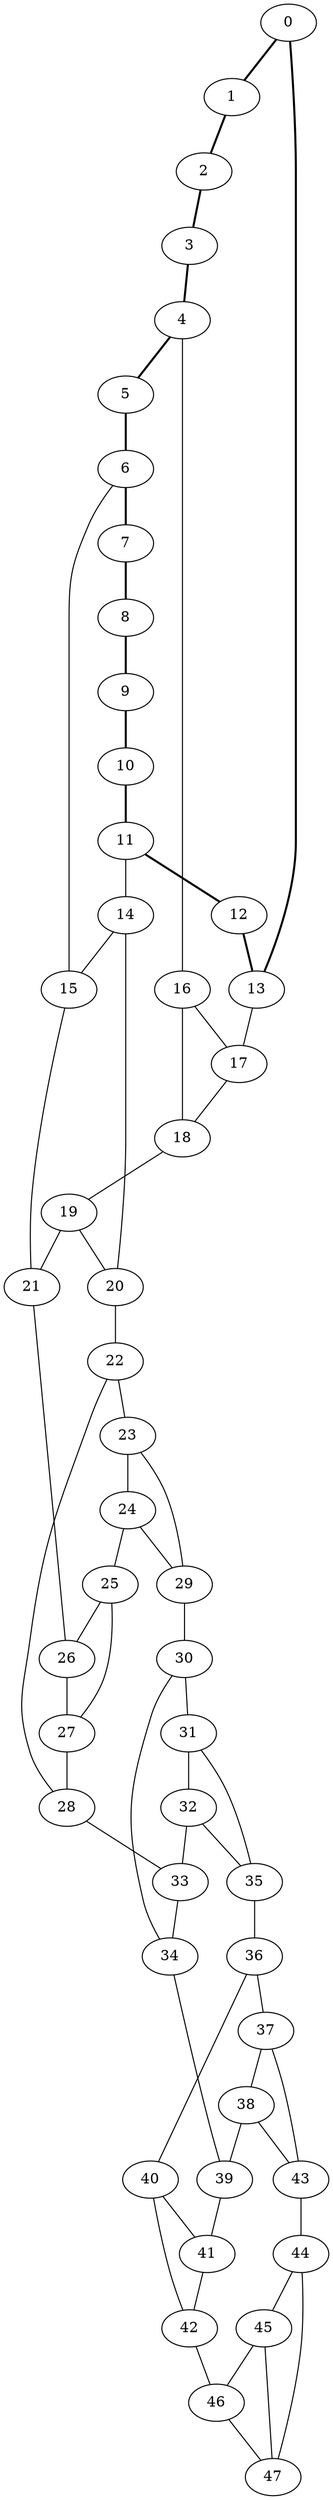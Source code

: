 //Inside of this graph isn't 3-connected
graph G {
0 [ pos = " 10.50,0.00!" ];
0 -- 1[style=bold];
0 -- 13[style=bold];
1 [ pos = " 9.46,4.56!" ];
1 -- 2[style=bold];
2 [ pos = " 6.55,8.21!" ];
2 -- 3[style=bold];
3 [ pos = " 2.34,10.24!" ];
3 -- 4[style=bold];
4 [ pos = " -2.34,10.24!" ];
4 -- 5[style=bold];
4 -- 16;
5 [ pos = " -6.55,8.21!" ];
5 -- 6[style=bold];
6 [ pos = " -9.46,4.56!" ];
6 -- 7[style=bold];
6 -- 15;
7 [ pos = " -10.50,0.00!" ];
7 -- 8[style=bold];
8 [ pos = " -9.46,-4.56!" ];
8 -- 9[style=bold];
9 [ pos = " -6.55,-8.21!" ];
9 -- 10[style=bold];
10 [ pos = " -2.34,-10.24!" ];
10 -- 11[style=bold];
11 [ pos = " 2.34,-10.24!" ];
11 -- 12[style=bold];
11 -- 14;
12 [ pos = " 6.55,-8.21!" ];
12 -- 13[style=bold];
13 [ pos = " 9.46,-4.56!" ];
13 -- 17;
14 -- 15;
14 -- 20;
15 -- 21;
16 -- 17;
16 -- 18;
17 -- 18;
18 -- 19;
19 -- 20;
19 -- 21;
20 -- 22;
21 -- 26;
22 -- 23;
22 -- 28;
23 -- 24;
23 -- 29;
24 -- 25;
24 -- 29;
25 -- 26;
25 -- 27;
26 -- 27;
27 -- 28;
28 -- 33;
29 -- 30;
30 -- 31;
30 -- 34;
31 -- 32;
31 -- 35;
32 -- 33;
32 -- 35;
33 -- 34;
34 -- 39;
35 -- 36;
36 -- 37;
36 -- 40;
37 -- 38;
37 -- 43;
38 -- 39;
38 -- 43;
39 -- 41;
40 -- 41;
40 -- 42;
41 -- 42;
42 -- 46;
43 -- 44;
44 -- 45;
44 -- 47;
45 -- 46;
45 -- 47;
46 -- 47;
}
